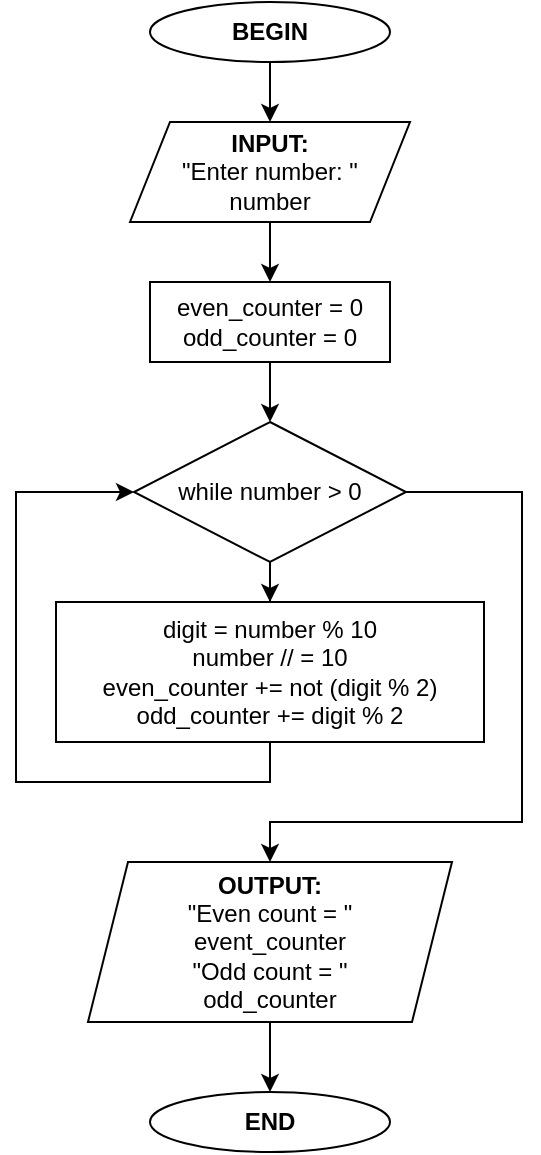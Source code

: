 <mxfile version="14.2.4" type="device"><diagram id="wkpGkWcUfib6RK9pRX8p" name="Page-1"><mxGraphModel dx="981" dy="627" grid="1" gridSize="10" guides="1" tooltips="1" connect="1" arrows="1" fold="1" page="1" pageScale="1" pageWidth="827" pageHeight="1169" math="0" shadow="0"><root><mxCell id="0"/><mxCell id="1" parent="0"/><mxCell id="aIxo_cMK_7GfUmc_U-_h-3" style="edgeStyle=orthogonalEdgeStyle;rounded=0;orthogonalLoop=1;jettySize=auto;html=1;entryX=0.5;entryY=0;entryDx=0;entryDy=0;" parent="1" source="aIxo_cMK_7GfUmc_U-_h-1" target="aIxo_cMK_7GfUmc_U-_h-2" edge="1"><mxGeometry relative="1" as="geometry"/></mxCell><mxCell id="aIxo_cMK_7GfUmc_U-_h-1" value="&lt;b&gt;BEGIN&lt;/b&gt;" style="ellipse;whiteSpace=wrap;html=1;" parent="1" vertex="1"><mxGeometry x="354" y="10" width="120" height="30" as="geometry"/></mxCell><mxCell id="aIxo_cMK_7GfUmc_U-_h-6" style="edgeStyle=orthogonalEdgeStyle;rounded=0;orthogonalLoop=1;jettySize=auto;html=1;entryX=0.5;entryY=0;entryDx=0;entryDy=0;" parent="1" source="aIxo_cMK_7GfUmc_U-_h-2" target="aIxo_cMK_7GfUmc_U-_h-4" edge="1"><mxGeometry relative="1" as="geometry"/></mxCell><mxCell id="aIxo_cMK_7GfUmc_U-_h-2" value="&lt;b&gt;INPUT:&lt;/b&gt;&lt;br&gt;&quot;Enter number: &quot;&lt;br&gt;number" style="shape=parallelogram;perimeter=parallelogramPerimeter;whiteSpace=wrap;html=1;fixedSize=1;" parent="1" vertex="1"><mxGeometry x="344" y="70" width="140" height="50" as="geometry"/></mxCell><mxCell id="aIxo_cMK_7GfUmc_U-_h-8" style="edgeStyle=orthogonalEdgeStyle;rounded=0;orthogonalLoop=1;jettySize=auto;html=1;entryX=0.5;entryY=0;entryDx=0;entryDy=0;" parent="1" source="aIxo_cMK_7GfUmc_U-_h-4" target="aIxo_cMK_7GfUmc_U-_h-7" edge="1"><mxGeometry relative="1" as="geometry"/></mxCell><mxCell id="aIxo_cMK_7GfUmc_U-_h-4" value="even_counter = 0&lt;br&gt;odd_counter = 0" style="rounded=0;whiteSpace=wrap;html=1;" parent="1" vertex="1"><mxGeometry x="354" y="150" width="120" height="40" as="geometry"/></mxCell><mxCell id="aIxo_cMK_7GfUmc_U-_h-10" style="edgeStyle=orthogonalEdgeStyle;rounded=0;orthogonalLoop=1;jettySize=auto;html=1;" parent="1" source="aIxo_cMK_7GfUmc_U-_h-7" target="aIxo_cMK_7GfUmc_U-_h-9" edge="1"><mxGeometry relative="1" as="geometry"/></mxCell><mxCell id="aIxo_cMK_7GfUmc_U-_h-13" style="edgeStyle=orthogonalEdgeStyle;rounded=0;orthogonalLoop=1;jettySize=auto;html=1;" parent="1" source="aIxo_cMK_7GfUmc_U-_h-7" target="aIxo_cMK_7GfUmc_U-_h-12" edge="1"><mxGeometry relative="1" as="geometry"><Array as="points"><mxPoint x="540" y="255"/><mxPoint x="540" y="420"/><mxPoint x="414" y="420"/></Array></mxGeometry></mxCell><mxCell id="aIxo_cMK_7GfUmc_U-_h-7" value="while number &amp;gt; 0" style="rhombus;whiteSpace=wrap;html=1;" parent="1" vertex="1"><mxGeometry x="346" y="220" width="136" height="70" as="geometry"/></mxCell><mxCell id="aIxo_cMK_7GfUmc_U-_h-11" style="edgeStyle=orthogonalEdgeStyle;rounded=0;orthogonalLoop=1;jettySize=auto;html=1;entryX=0;entryY=0.5;entryDx=0;entryDy=0;" parent="1" source="aIxo_cMK_7GfUmc_U-_h-9" target="aIxo_cMK_7GfUmc_U-_h-7" edge="1"><mxGeometry relative="1" as="geometry"><Array as="points"><mxPoint x="414" y="400"/><mxPoint x="287" y="400"/><mxPoint x="287" y="255"/></Array></mxGeometry></mxCell><mxCell id="aIxo_cMK_7GfUmc_U-_h-9" value="digit = number % 10&lt;br&gt;number // = 10&lt;br&gt;even_counter += not (digit % 2)&lt;br&gt;odd_counter += digit % 2" style="rounded=0;whiteSpace=wrap;html=1;" parent="1" vertex="1"><mxGeometry x="307" y="310" width="214" height="70" as="geometry"/></mxCell><mxCell id="aIxo_cMK_7GfUmc_U-_h-17" style="edgeStyle=orthogonalEdgeStyle;rounded=0;orthogonalLoop=1;jettySize=auto;html=1;entryX=0.5;entryY=0;entryDx=0;entryDy=0;" parent="1" source="aIxo_cMK_7GfUmc_U-_h-12" target="aIxo_cMK_7GfUmc_U-_h-15" edge="1"><mxGeometry relative="1" as="geometry"/></mxCell><mxCell id="aIxo_cMK_7GfUmc_U-_h-12" value="&lt;b&gt;OUTPUT:&lt;/b&gt;&lt;br&gt;&quot;Even count = &quot;&lt;br&gt;event_counter&lt;br&gt;&quot;Odd count = &quot;&lt;br&gt;odd_counter" style="shape=parallelogram;perimeter=parallelogramPerimeter;whiteSpace=wrap;html=1;fixedSize=1;" parent="1" vertex="1"><mxGeometry x="323" y="440" width="182" height="80" as="geometry"/></mxCell><mxCell id="aIxo_cMK_7GfUmc_U-_h-15" value="&lt;b&gt;END&lt;/b&gt;" style="ellipse;whiteSpace=wrap;html=1;" parent="1" vertex="1"><mxGeometry x="354" y="555" width="120" height="30" as="geometry"/></mxCell></root></mxGraphModel></diagram></mxfile>